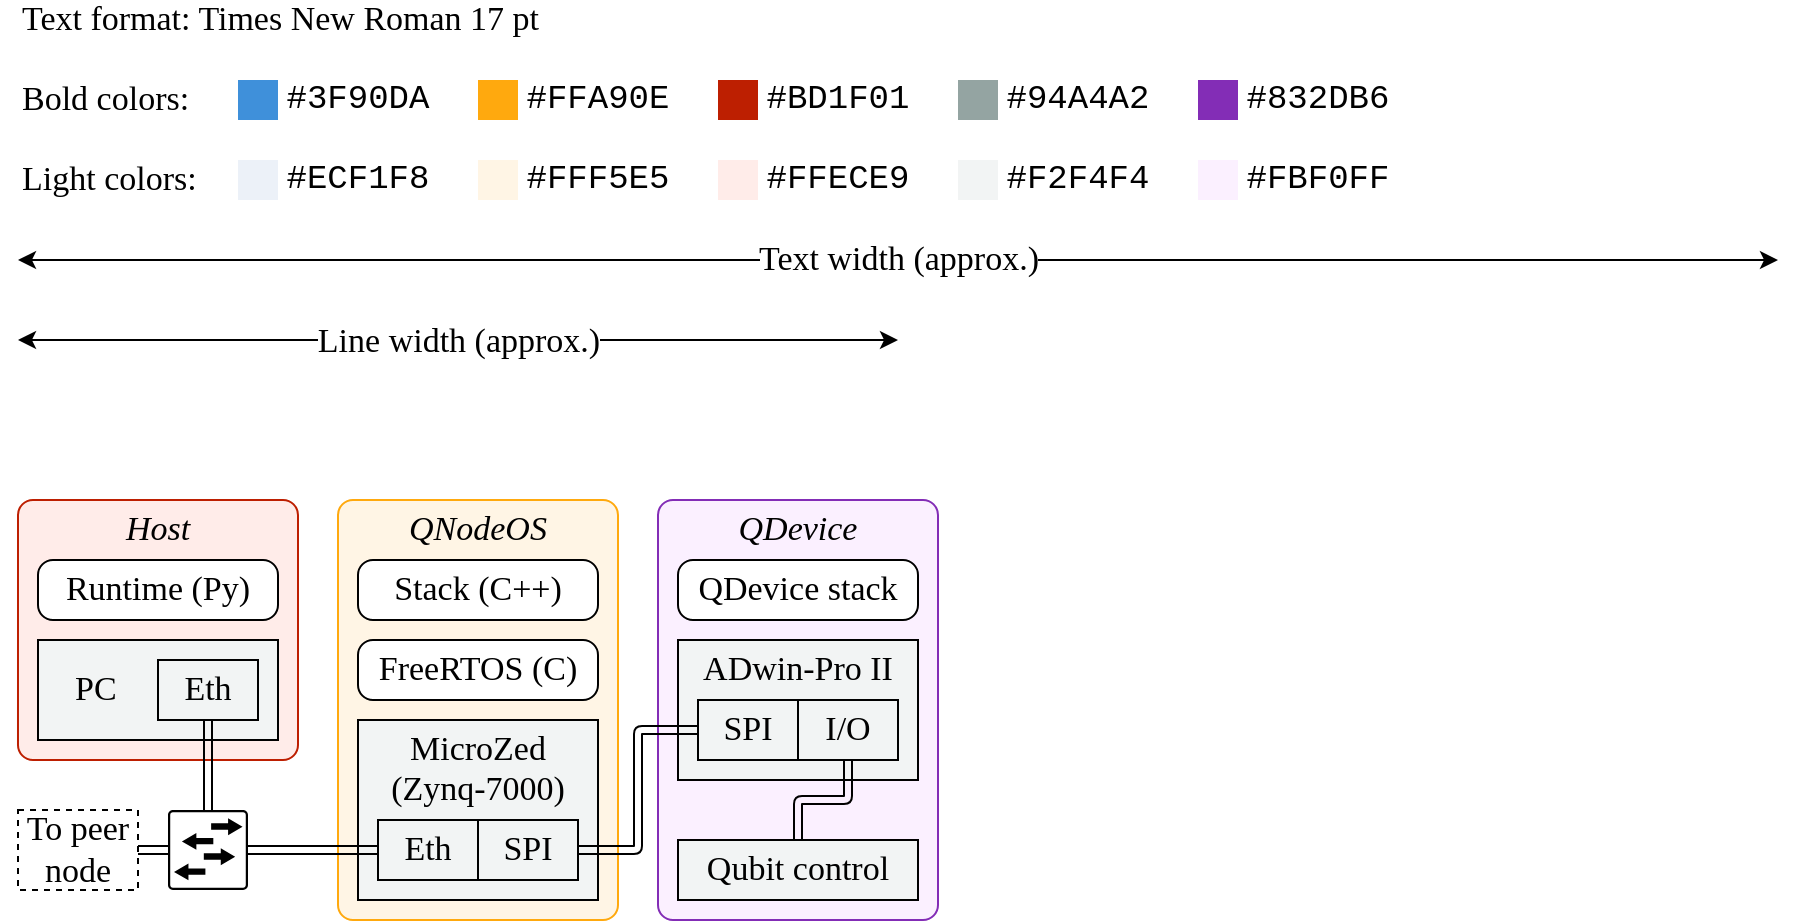 <mxfile version="16.6.4" type="device"><diagram id="D1HtAhjjhCdzmTIrUNiw" name="Page-1"><mxGraphModel dx="677" dy="375" grid="1" gridSize="10" guides="1" tooltips="1" connect="1" arrows="1" fold="1" page="1" pageScale="1" pageWidth="1100" pageHeight="850" math="0" shadow="0"><root><mxCell id="0"/><mxCell id="1" parent="0"/><mxCell id="HOQ9eJgj0v2eyHVtLmr2-1" value="" style="endArrow=classic;startArrow=classic;html=1;" parent="1" edge="1"><mxGeometry width="50" height="50" relative="1" as="geometry"><mxPoint x="120" y="160" as="sourcePoint"/><mxPoint x="1000" y="160" as="targetPoint"/></mxGeometry></mxCell><mxCell id="HOQ9eJgj0v2eyHVtLmr2-7" value="Text width (approx.)" style="edgeLabel;html=1;align=center;verticalAlign=middle;resizable=0;points=[];fontSize=17;fontFamily=Times New Roman;" parent="HOQ9eJgj0v2eyHVtLmr2-1" vertex="1" connectable="0"><mxGeometry x="0.509" relative="1" as="geometry"><mxPoint x="-224.17" as="offset"/></mxGeometry></mxCell><mxCell id="HOQ9eJgj0v2eyHVtLmr2-2" value="" style="endArrow=classic;startArrow=classic;html=1;" parent="1" edge="1"><mxGeometry width="50" height="50" relative="1" as="geometry"><mxPoint x="120" y="200" as="sourcePoint"/><mxPoint x="560" y="200" as="targetPoint"/></mxGeometry></mxCell><mxCell id="HOQ9eJgj0v2eyHVtLmr2-6" value="Line width (approx.)" style="edgeLabel;html=1;align=center;verticalAlign=middle;resizable=0;points=[];fontSize=17;fontFamily=Times New Roman;spacingLeft=0;" parent="HOQ9eJgj0v2eyHVtLmr2-2" vertex="1" connectable="0"><mxGeometry x="0.038" y="-1" relative="1" as="geometry"><mxPoint x="-8.33" as="offset"/></mxGeometry></mxCell><mxCell id="HOQ9eJgj0v2eyHVtLmr2-10" value="Text format: Times New Roman 17 pt" style="text;html=1;strokeColor=none;fillColor=none;align=left;verticalAlign=middle;whiteSpace=wrap;rounded=0;fontFamily=Times New Roman;fontSize=17;" parent="1" vertex="1"><mxGeometry x="120" y="30" width="280" height="20" as="geometry"/></mxCell><mxCell id="HOQ9eJgj0v2eyHVtLmr2-24" value="Bold colors:" style="text;html=1;strokeColor=none;fillColor=none;align=left;verticalAlign=middle;whiteSpace=wrap;rounded=0;fontFamily=Times New Roman;fontSize=17;" parent="1" vertex="1"><mxGeometry x="120" y="70" width="100" height="20" as="geometry"/></mxCell><mxCell id="HOQ9eJgj0v2eyHVtLmr2-25" value="" style="rounded=0;whiteSpace=wrap;html=1;fontFamily=Times New Roman;fontSize=17;align=center;strokeColor=none;fillColor=#3f90da;" parent="1" vertex="1"><mxGeometry x="230" y="70" width="20" height="20" as="geometry"/></mxCell><mxCell id="HOQ9eJgj0v2eyHVtLmr2-26" value="" style="rounded=0;whiteSpace=wrap;html=1;fontFamily=Times New Roman;fontSize=17;align=center;strokeColor=none;fillColor=#ffa90e;" parent="1" vertex="1"><mxGeometry x="350" y="70" width="20" height="20" as="geometry"/></mxCell><mxCell id="HOQ9eJgj0v2eyHVtLmr2-27" value="" style="rounded=0;whiteSpace=wrap;html=1;fontFamily=Times New Roman;fontSize=17;align=center;strokeColor=none;fillColor=#bd1f01;" parent="1" vertex="1"><mxGeometry x="470" y="70" width="20" height="20" as="geometry"/></mxCell><mxCell id="HOQ9eJgj0v2eyHVtLmr2-28" value="" style="rounded=0;whiteSpace=wrap;html=1;fontFamily=Times New Roman;fontSize=17;align=center;strokeColor=none;fillColor=#94A4A2;" parent="1" vertex="1"><mxGeometry x="590" y="70" width="20" height="20" as="geometry"/></mxCell><mxCell id="HOQ9eJgj0v2eyHVtLmr2-29" value="&lt;span style=&quot;text-align: left&quot;&gt;#94A4A2&lt;/span&gt;" style="text;html=1;strokeColor=none;fillColor=none;align=center;verticalAlign=middle;whiteSpace=wrap;rounded=0;fontFamily=Courier New;fontSize=17;" parent="1" vertex="1"><mxGeometry x="610" y="70" width="80" height="20" as="geometry"/></mxCell><mxCell id="HOQ9eJgj0v2eyHVtLmr2-30" value="&lt;span style=&quot;text-align: left&quot;&gt;#BD1F01&lt;/span&gt;" style="text;html=1;strokeColor=none;fillColor=none;align=center;verticalAlign=middle;whiteSpace=wrap;rounded=0;fontFamily=Courier New;fontSize=17;" parent="1" vertex="1"><mxGeometry x="490" y="70" width="80" height="20" as="geometry"/></mxCell><mxCell id="HOQ9eJgj0v2eyHVtLmr2-31" value="&lt;span style=&quot;text-align: left&quot;&gt;#FFA90E&lt;/span&gt;" style="text;html=1;strokeColor=none;fillColor=none;align=center;verticalAlign=middle;whiteSpace=wrap;rounded=0;fontFamily=Courier New;fontSize=17;" parent="1" vertex="1"><mxGeometry x="370" y="70" width="80" height="20" as="geometry"/></mxCell><mxCell id="HOQ9eJgj0v2eyHVtLmr2-32" value="&lt;span style=&quot;text-align: left&quot;&gt;#3F90DA&lt;/span&gt;" style="text;html=1;strokeColor=none;fillColor=none;align=center;verticalAlign=middle;whiteSpace=wrap;rounded=0;fontFamily=Courier New;fontSize=17;" parent="1" vertex="1"><mxGeometry x="250" y="70" width="80" height="20" as="geometry"/></mxCell><mxCell id="HOQ9eJgj0v2eyHVtLmr2-33" value="Light colors:" style="text;html=1;strokeColor=none;fillColor=none;align=left;verticalAlign=middle;whiteSpace=wrap;rounded=0;fontFamily=Times New Roman;fontSize=17;" parent="1" vertex="1"><mxGeometry x="120" y="110" width="100" height="20" as="geometry"/></mxCell><mxCell id="HOQ9eJgj0v2eyHVtLmr2-34" value="" style="rounded=0;whiteSpace=wrap;html=1;fontFamily=Times New Roman;fontSize=17;align=center;strokeColor=none;fillColor=#ecf1f8;" parent="1" vertex="1"><mxGeometry x="230" y="110" width="20" height="20" as="geometry"/></mxCell><mxCell id="HOQ9eJgj0v2eyHVtLmr2-35" value="" style="rounded=0;whiteSpace=wrap;html=1;fontFamily=Times New Roman;fontSize=17;align=center;strokeColor=none;fillColor=#fff5e5;" parent="1" vertex="1"><mxGeometry x="350" y="110" width="20" height="20" as="geometry"/></mxCell><mxCell id="HOQ9eJgj0v2eyHVtLmr2-36" value="" style="rounded=0;whiteSpace=wrap;html=1;fontFamily=Times New Roman;fontSize=17;align=center;strokeColor=none;fillColor=#ffece9;" parent="1" vertex="1"><mxGeometry x="470" y="110" width="20" height="20" as="geometry"/></mxCell><mxCell id="HOQ9eJgj0v2eyHVtLmr2-37" value="" style="rounded=0;whiteSpace=wrap;html=1;fontFamily=Times New Roman;fontSize=17;align=center;strokeColor=none;fillColor=#F2F4F4;" parent="1" vertex="1"><mxGeometry x="590" y="110" width="20" height="20" as="geometry"/></mxCell><mxCell id="HOQ9eJgj0v2eyHVtLmr2-38" value="&lt;span style=&quot;text-align: left&quot;&gt;#&lt;/span&gt;F2F4F4" style="text;html=1;strokeColor=none;fillColor=none;align=center;verticalAlign=middle;whiteSpace=wrap;rounded=0;fontFamily=Courier New;fontSize=17;" parent="1" vertex="1"><mxGeometry x="610" y="110" width="80" height="20" as="geometry"/></mxCell><mxCell id="HOQ9eJgj0v2eyHVtLmr2-39" value="&lt;span style=&quot;text-align: left&quot;&gt;#&lt;/span&gt;FFECE9" style="text;html=1;strokeColor=none;fillColor=none;align=center;verticalAlign=middle;whiteSpace=wrap;rounded=0;fontFamily=Courier New;fontSize=17;" parent="1" vertex="1"><mxGeometry x="490" y="110" width="80" height="20" as="geometry"/></mxCell><mxCell id="HOQ9eJgj0v2eyHVtLmr2-40" value="&lt;span style=&quot;text-align: left&quot;&gt;#&lt;/span&gt;FFF5E5" style="text;html=1;strokeColor=none;fillColor=none;align=center;verticalAlign=middle;whiteSpace=wrap;rounded=0;fontFamily=Courier New;fontSize=17;" parent="1" vertex="1"><mxGeometry x="370" y="110" width="80" height="20" as="geometry"/></mxCell><mxCell id="HOQ9eJgj0v2eyHVtLmr2-41" value="&lt;span style=&quot;text-align: left&quot;&gt;#&lt;/span&gt;ECF1F8" style="text;html=1;strokeColor=none;fillColor=none;align=center;verticalAlign=middle;whiteSpace=wrap;rounded=0;fontFamily=Courier New;fontSize=17;" parent="1" vertex="1"><mxGeometry x="250" y="110" width="80" height="20" as="geometry"/></mxCell><mxCell id="PxhoU1N86w6rkpq-SPUx-25" value="" style="rounded=0;whiteSpace=wrap;html=1;fontFamily=Times New Roman;fontSize=17;align=center;strokeColor=none;fillColor=#832DB6;" parent="1" vertex="1"><mxGeometry x="710" y="70" width="20" height="20" as="geometry"/></mxCell><mxCell id="PxhoU1N86w6rkpq-SPUx-26" value="&lt;span style=&quot;text-align: left&quot;&gt;#&lt;/span&gt;832DB6" style="text;html=1;strokeColor=none;fillColor=none;align=center;verticalAlign=middle;whiteSpace=wrap;rounded=0;fontFamily=Courier New;fontSize=17;" parent="1" vertex="1"><mxGeometry x="730" y="70" width="80" height="20" as="geometry"/></mxCell><mxCell id="PxhoU1N86w6rkpq-SPUx-27" value="" style="rounded=0;whiteSpace=wrap;html=1;fontFamily=Times New Roman;fontSize=17;align=center;strokeColor=none;fillColor=#FBF0FF;" parent="1" vertex="1"><mxGeometry x="710" y="110" width="20" height="20" as="geometry"/></mxCell><mxCell id="PxhoU1N86w6rkpq-SPUx-28" value="&lt;span style=&quot;text-align: left&quot;&gt;#&lt;/span&gt;FBF0FF" style="text;html=1;strokeColor=none;fillColor=none;align=center;verticalAlign=middle;whiteSpace=wrap;rounded=0;fontFamily=Courier New;fontSize=17;" parent="1" vertex="1"><mxGeometry x="730" y="110" width="80" height="20" as="geometry"/></mxCell><mxCell id="PxhoU1N86w6rkpq-SPUx-60" value="QDevice" style="rounded=1;whiteSpace=wrap;html=1;strokeWidth=1;fontFamily=Times New Roman;fontSize=17;align=center;verticalAlign=top;spacingRight=0;spacingLeft=0;spacingTop=0;spacing=0;absoluteArcSize=1;arcSize=15;fontStyle=2;shadow=0;sketch=0;strokeColor=#832DB6;fillColor=#FBF0FF;" parent="1" vertex="1"><mxGeometry x="440" y="280" width="140" height="210" as="geometry"/></mxCell><mxCell id="PxhoU1N86w6rkpq-SPUx-61" value="ADwin-Pro II" style="rounded=0;whiteSpace=wrap;html=1;strokeWidth=1;fontFamily=Times New Roman;fontSize=17;align=center;spacing=0;verticalAlign=top;fillColor=#F2F4F4;" parent="1" vertex="1"><mxGeometry x="450" y="350" width="120" height="70" as="geometry"/></mxCell><mxCell id="PxhoU1N86w6rkpq-SPUx-62" value="QNodeOS" style="rounded=1;whiteSpace=wrap;html=1;strokeWidth=1;fontFamily=Times New Roman;fontSize=17;align=center;verticalAlign=top;spacingRight=0;spacingLeft=0;spacingTop=0;spacing=0;absoluteArcSize=1;arcSize=15;fontStyle=2;shadow=0;sketch=0;strokeColor=#FFA90E;fillColor=#FFF5E5;" parent="1" vertex="1"><mxGeometry x="280" y="280" width="140" height="210" as="geometry"/></mxCell><mxCell id="PxhoU1N86w6rkpq-SPUx-63" value="Stack (C++)" style="rounded=1;whiteSpace=wrap;html=1;strokeWidth=1;fontFamily=Times New Roman;fontSize=17;align=center;verticalAlign=middle;absoluteArcSize=1;arcSize=15;spacing=0;" parent="1" vertex="1"><mxGeometry x="290" y="310" width="120" height="30" as="geometry"/></mxCell><mxCell id="PxhoU1N86w6rkpq-SPUx-64" value="MicroZed&lt;br style=&quot;font-size: 17px;&quot;&gt;(Zynq-7000)" style="rounded=0;whiteSpace=wrap;html=1;strokeWidth=1;fontFamily=Times New Roman;fontSize=17;align=center;spacing=0;verticalAlign=top;fillColor=#F2F4F4;" parent="1" vertex="1"><mxGeometry x="290" y="390" width="120" height="90" as="geometry"/></mxCell><mxCell id="PxhoU1N86w6rkpq-SPUx-86" style="edgeStyle=orthogonalEdgeStyle;shape=link;rounded=1;orthogonalLoop=1;jettySize=auto;html=1;exitX=0;exitY=0.5;exitDx=0;exitDy=0;entryX=1;entryY=0.5;entryDx=0;entryDy=0;entryPerimeter=0;strokeColor=#000000;strokeWidth=1;fontFamily=Times New Roman;fontSize=17;" parent="1" source="PxhoU1N86w6rkpq-SPUx-65" target="PxhoU1N86w6rkpq-SPUx-73" edge="1"><mxGeometry relative="1" as="geometry"/></mxCell><mxCell id="PxhoU1N86w6rkpq-SPUx-65" value="Eth" style="rounded=0;whiteSpace=wrap;html=1;strokeWidth=1;fontFamily=Times New Roman;fontSize=17;align=center;spacing=0;fillColor=#F2F4F4;" parent="1" vertex="1"><mxGeometry x="300" y="440" width="50" height="30" as="geometry"/></mxCell><mxCell id="PxhoU1N86w6rkpq-SPUx-66" value="FreeRTOS (C)" style="rounded=1;whiteSpace=wrap;html=1;strokeWidth=1;fontFamily=Times New Roman;fontSize=17;align=center;verticalAlign=middle;spacing=0;absoluteArcSize=1;arcSize=15;" parent="1" vertex="1"><mxGeometry x="290" y="350" width="120" height="30" as="geometry"/></mxCell><mxCell id="FEAONdD-KMUJZEvrQCed-3" style="edgeStyle=orthogonalEdgeStyle;shape=link;rounded=1;orthogonalLoop=1;jettySize=auto;html=1;exitX=1;exitY=0.5;exitDx=0;exitDy=0;entryX=0;entryY=0.5;entryDx=0;entryDy=0;" edge="1" parent="1" source="PxhoU1N86w6rkpq-SPUx-68" target="PxhoU1N86w6rkpq-SPUx-75"><mxGeometry relative="1" as="geometry"/></mxCell><mxCell id="PxhoU1N86w6rkpq-SPUx-68" value="SPI" style="rounded=0;whiteSpace=wrap;html=1;strokeWidth=1;fontFamily=Times New Roman;fontSize=17;align=center;spacing=0;fillColor=#F2F4F4;" parent="1" vertex="1"><mxGeometry x="350" y="440" width="50" height="30" as="geometry"/></mxCell><mxCell id="PxhoU1N86w6rkpq-SPUx-69" value="Host" style="rounded=1;whiteSpace=wrap;html=1;strokeWidth=1;fontFamily=Times New Roman;fontSize=17;align=center;verticalAlign=top;spacingRight=0;spacingLeft=0;spacingTop=0;spacing=0;absoluteArcSize=1;arcSize=15;fontStyle=2;shadow=0;sketch=0;fillColor=#FFECE9;strokeColor=#BD1F01;" parent="1" vertex="1"><mxGeometry x="120" y="280" width="140" height="130" as="geometry"/></mxCell><mxCell id="PxhoU1N86w6rkpq-SPUx-70" value="Runtime (Py)" style="rounded=1;whiteSpace=wrap;html=1;strokeWidth=1;fontFamily=Times New Roman;fontSize=17;align=center;verticalAlign=middle;spacing=0;absoluteArcSize=1;arcSize=15;" parent="1" vertex="1"><mxGeometry x="130" y="310" width="120" height="30" as="geometry"/></mxCell><mxCell id="PxhoU1N86w6rkpq-SPUx-88" style="shape=link;rounded=1;orthogonalLoop=1;jettySize=auto;html=1;exitX=0;exitY=0.5;exitDx=0;exitDy=0;exitPerimeter=0;entryX=1;entryY=0.5;entryDx=0;entryDy=0;strokeColor=#000000;strokeWidth=1;fontFamily=Times New Roman;fontSize=17;" parent="1" source="PxhoU1N86w6rkpq-SPUx-73" target="PxhoU1N86w6rkpq-SPUx-87" edge="1"><mxGeometry relative="1" as="geometry"/></mxCell><mxCell id="PxhoU1N86w6rkpq-SPUx-73" value="" style="points=[[0.015,0.015,0],[0.985,0.015,0],[0.985,0.985,0],[0.015,0.985,0],[0.25,0,0],[0.5,0,0],[0.75,0,0],[1,0.25,0],[1,0.5,0],[1,0.75,0],[0.75,1,0],[0.5,1,0],[0.25,1,0],[0,0.75,0],[0,0.5,0],[0,0.25,0]];verticalLabelPosition=bottom;html=1;verticalAlign=top;aspect=fixed;align=center;pointerEvents=1;shape=mxgraph.cisco19.rect;prIcon=l2_switch;fontFamily=Times New Roman;fontSize=17;strokeWidth=1;" parent="1" vertex="1"><mxGeometry x="195" y="435" width="40" height="40" as="geometry"/></mxCell><mxCell id="PxhoU1N86w6rkpq-SPUx-75" value="SPI" style="rounded=0;whiteSpace=wrap;html=1;strokeWidth=1;fontFamily=Times New Roman;fontSize=17;align=center;spacing=0;fillColor=#F2F4F4;" parent="1" vertex="1"><mxGeometry x="460" y="380" width="50" height="30" as="geometry"/></mxCell><mxCell id="PxhoU1N86w6rkpq-SPUx-77" value="Qubit control" style="rounded=0;whiteSpace=wrap;html=1;strokeWidth=1;fontFamily=Times New Roman;fontSize=17;align=center;spacing=0;fillColor=#F2F4F4;" parent="1" vertex="1"><mxGeometry x="450" y="450" width="120" height="30" as="geometry"/></mxCell><mxCell id="FEAONdD-KMUJZEvrQCed-2" style="edgeStyle=orthogonalEdgeStyle;rounded=1;orthogonalLoop=1;jettySize=auto;html=1;exitX=0.5;exitY=1;exitDx=0;exitDy=0;entryX=0.5;entryY=0;entryDx=0;entryDy=0;shape=link;" edge="1" parent="1" source="PxhoU1N86w6rkpq-SPUx-79" target="PxhoU1N86w6rkpq-SPUx-77"><mxGeometry relative="1" as="geometry"><Array as="points"><mxPoint x="535" y="430"/><mxPoint x="510" y="430"/></Array></mxGeometry></mxCell><mxCell id="PxhoU1N86w6rkpq-SPUx-79" value="I/O" style="rounded=0;whiteSpace=wrap;html=1;strokeWidth=1;fontFamily=Times New Roman;fontSize=17;align=center;spacing=0;fillColor=#F2F4F4;" parent="1" vertex="1"><mxGeometry x="510" y="380" width="50" height="30" as="geometry"/></mxCell><mxCell id="PxhoU1N86w6rkpq-SPUx-81" value="&amp;nbsp; PC" style="rounded=0;whiteSpace=wrap;html=1;strokeWidth=1;fontFamily=Times New Roman;fontSize=17;align=left;spacing=0;verticalAlign=middle;spacingLeft=10;fillColor=#F2F4F4;" parent="1" vertex="1"><mxGeometry x="130" y="350" width="120" height="50" as="geometry"/></mxCell><mxCell id="PxhoU1N86w6rkpq-SPUx-84" style="edgeStyle=orthogonalEdgeStyle;shape=link;rounded=1;orthogonalLoop=1;jettySize=auto;html=1;exitX=0.5;exitY=1;exitDx=0;exitDy=0;entryX=0.5;entryY=0;entryDx=0;entryDy=0;entryPerimeter=0;strokeWidth=1;fontFamily=Times New Roman;fontSize=17;" parent="1" source="PxhoU1N86w6rkpq-SPUx-83" target="PxhoU1N86w6rkpq-SPUx-73" edge="1"><mxGeometry relative="1" as="geometry"/></mxCell><mxCell id="PxhoU1N86w6rkpq-SPUx-83" value="Eth" style="rounded=0;whiteSpace=wrap;html=1;strokeWidth=1;fontFamily=Times New Roman;fontSize=17;align=center;spacing=0;fillColor=#F2F4F4;" parent="1" vertex="1"><mxGeometry x="190" y="360" width="50" height="30" as="geometry"/></mxCell><mxCell id="PxhoU1N86w6rkpq-SPUx-87" value="To peer node" style="rounded=0;whiteSpace=wrap;html=1;strokeWidth=1;fontFamily=Times New Roman;fontSize=17;align=center;spacing=0;dashed=1;" parent="1" vertex="1"><mxGeometry x="120" y="435" width="60" height="40" as="geometry"/></mxCell><mxCell id="FEAONdD-KMUJZEvrQCed-1" value="QDevice stack" style="rounded=1;whiteSpace=wrap;html=1;strokeWidth=1;fontFamily=Times New Roman;fontSize=17;align=center;verticalAlign=middle;absoluteArcSize=1;arcSize=15;spacing=0;" vertex="1" parent="1"><mxGeometry x="450" y="310" width="120" height="30" as="geometry"/></mxCell></root></mxGraphModel></diagram></mxfile>